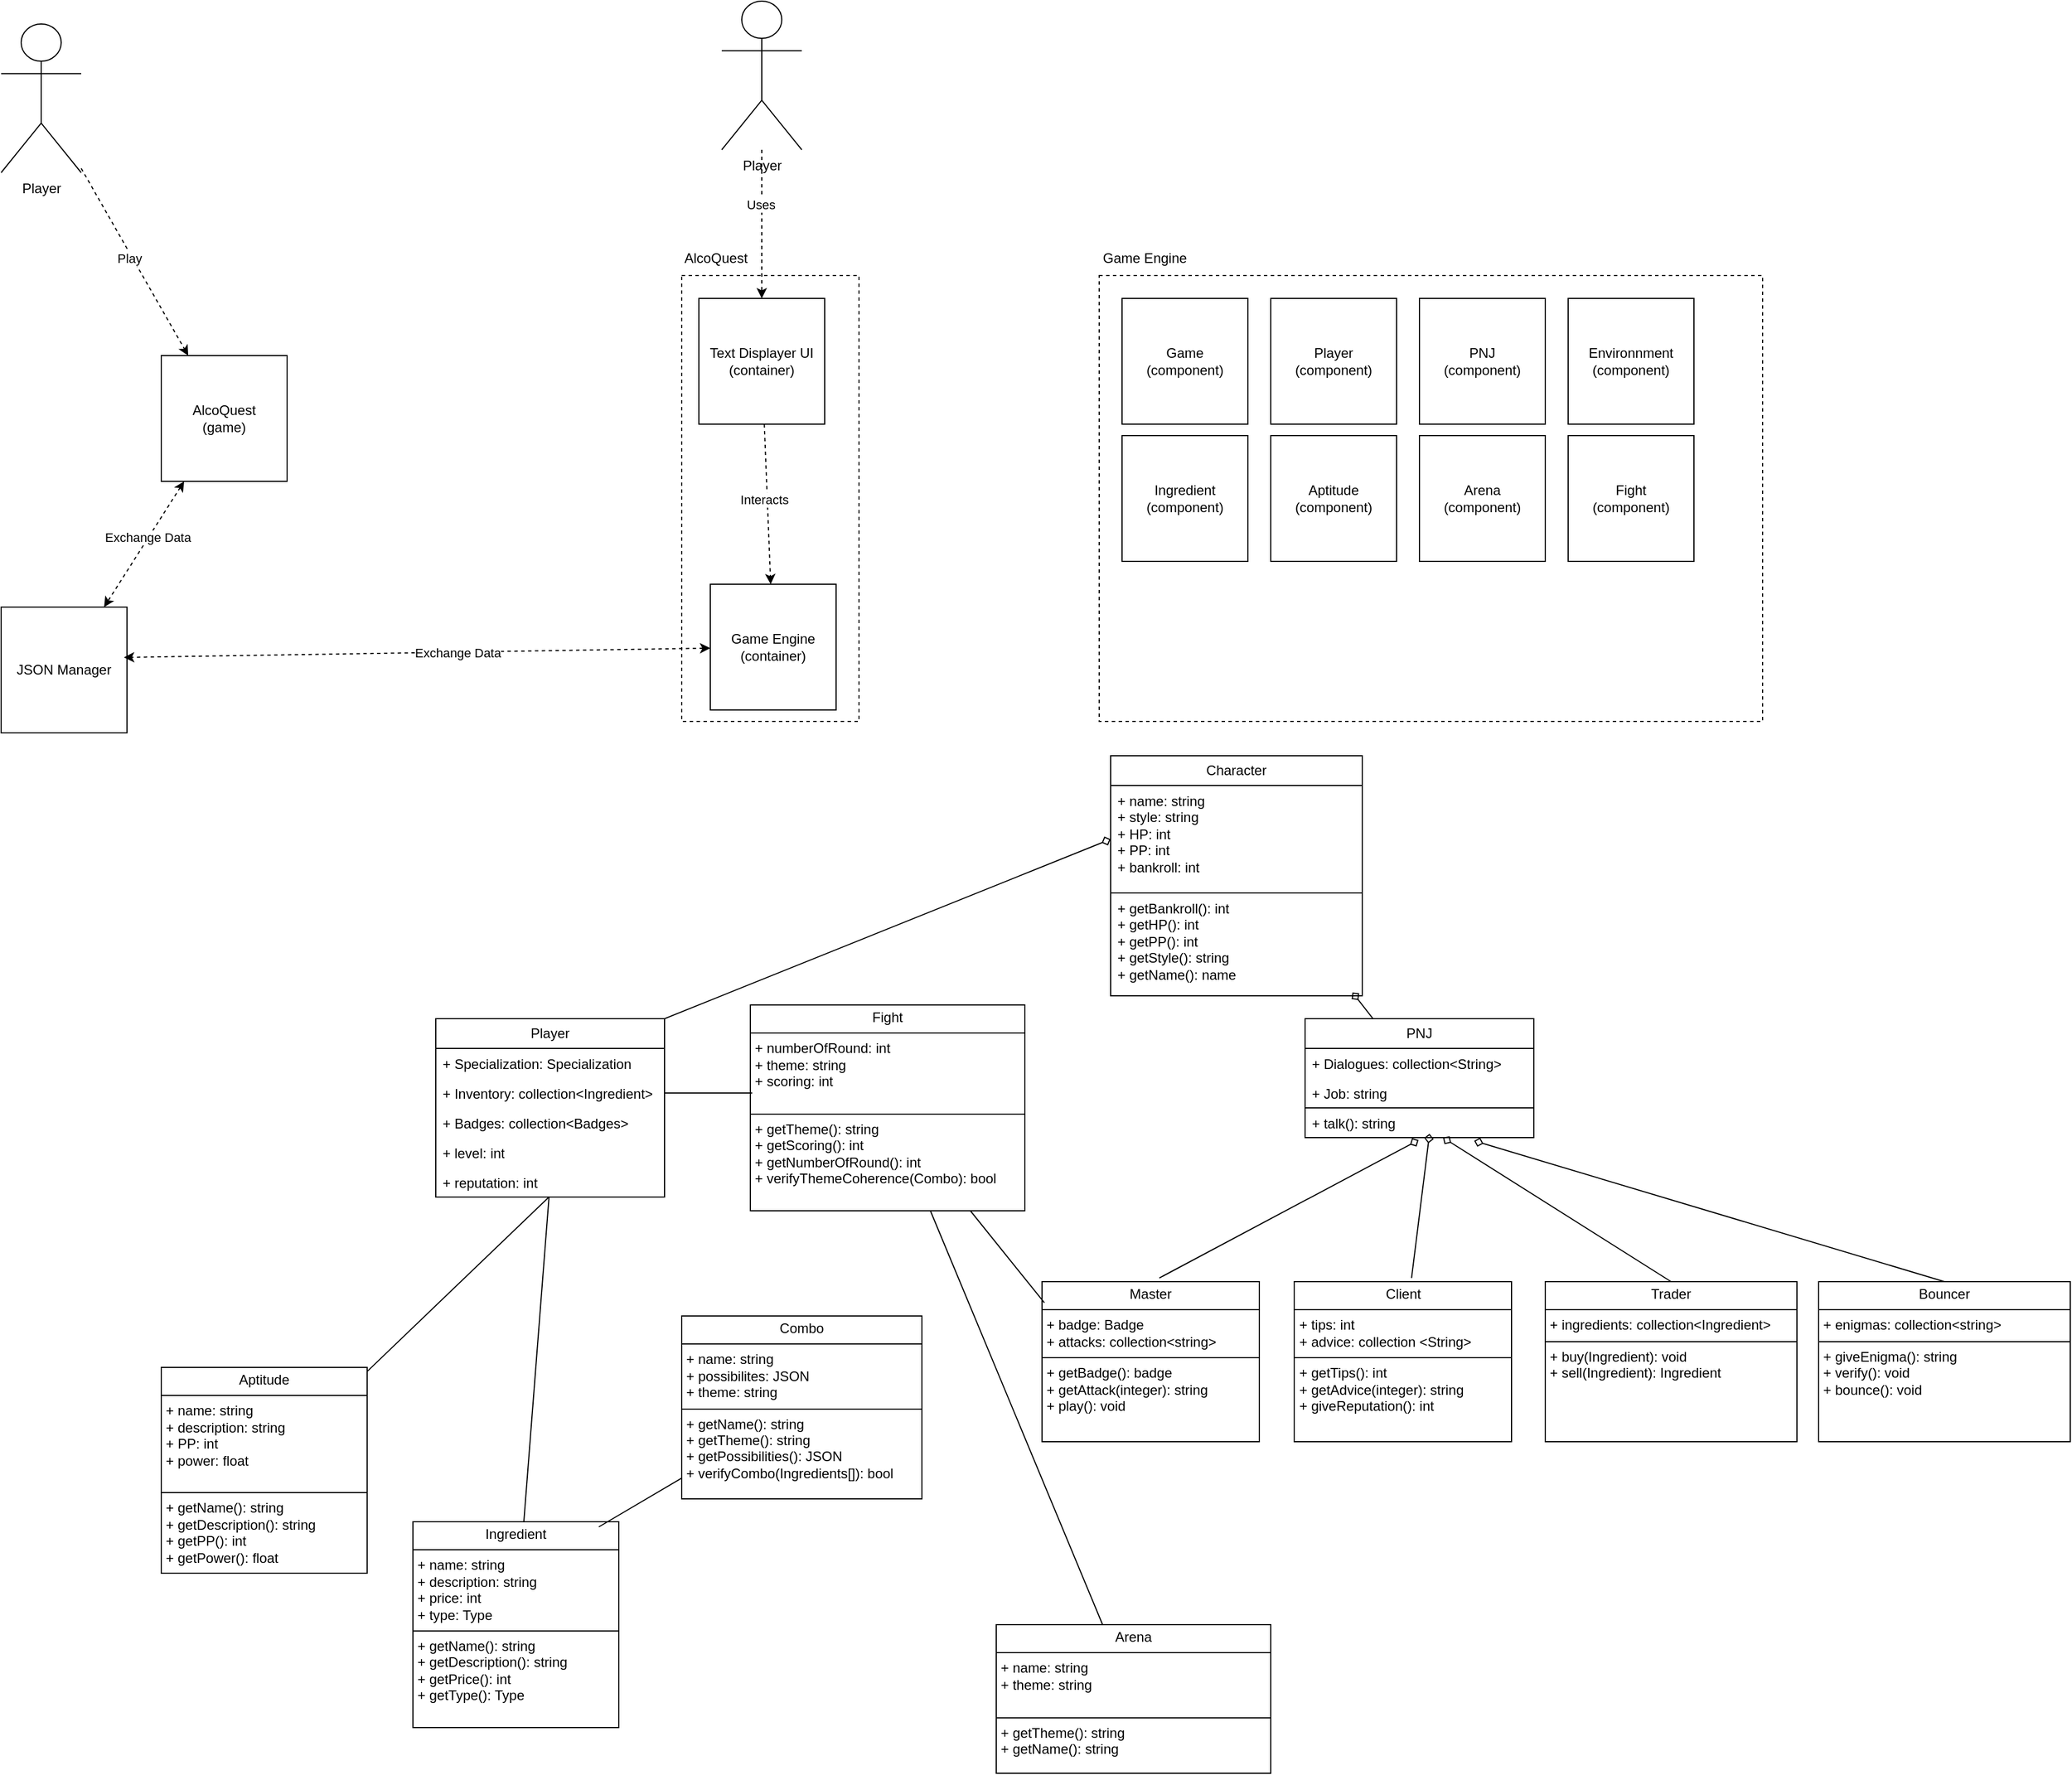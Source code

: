 <mxfile version="26.0.12">
  <diagram name="Page-1" id="5f0bae14-7c28-e335-631c-24af17079c00">
    <mxGraphModel dx="1247" dy="682" grid="1" gridSize="10" guides="1" tooltips="1" connect="1" arrows="1" fold="1" page="1" pageScale="1" pageWidth="1100" pageHeight="850" background="none" math="0" shadow="0">
      <root>
        <mxCell id="0" />
        <mxCell id="1" parent="0" />
        <mxCell id="gI3xQYmYV_6_grRqF8g4-20" value="" style="rounded=0;whiteSpace=wrap;html=1;dashed=1;fillColor=none;" parent="1" vertex="1">
          <mxGeometry x="765" y="320" width="155" height="390" as="geometry" />
        </mxCell>
        <mxCell id="gI3xQYmYV_6_grRqF8g4-14" style="rounded=0;orthogonalLoop=1;jettySize=auto;html=1;dashed=1;startArrow=classic;startFill=1;" parent="1" source="gI3xQYmYV_6_grRqF8g4-1" target="gI3xQYmYV_6_grRqF8g4-12" edge="1">
          <mxGeometry relative="1" as="geometry" />
        </mxCell>
        <mxCell id="gI3xQYmYV_6_grRqF8g4-17" value="Exchange Data" style="edgeLabel;html=1;align=center;verticalAlign=middle;resizable=0;points=[];" parent="gI3xQYmYV_6_grRqF8g4-14" vertex="1" connectable="0">
          <mxGeometry x="-0.111" y="-1" relative="1" as="geometry">
            <mxPoint as="offset" />
          </mxGeometry>
        </mxCell>
        <mxCell id="gI3xQYmYV_6_grRqF8g4-16" style="rounded=0;orthogonalLoop=1;jettySize=auto;html=1;entryX=0.5;entryY=0;entryDx=0;entryDy=0;dashed=1;" parent="1" source="gI3xQYmYV_6_grRqF8g4-19" target="gI3xQYmYV_6_grRqF8g4-15" edge="1">
          <mxGeometry relative="1" as="geometry" />
        </mxCell>
        <mxCell id="gI3xQYmYV_6_grRqF8g4-18" value="Uses" style="edgeLabel;html=1;align=center;verticalAlign=middle;resizable=0;points=[];" parent="gI3xQYmYV_6_grRqF8g4-16" vertex="1" connectable="0">
          <mxGeometry x="-0.272" y="-1" relative="1" as="geometry">
            <mxPoint as="offset" />
          </mxGeometry>
        </mxCell>
        <mxCell id="gI3xQYmYV_6_grRqF8g4-1" value="AlcoQuest&lt;div&gt;(game)&lt;/div&gt;" style="whiteSpace=wrap;html=1;aspect=fixed;" parent="1" vertex="1">
          <mxGeometry x="310" y="390" width="110" height="110" as="geometry" />
        </mxCell>
        <mxCell id="gI3xQYmYV_6_grRqF8g4-6" style="rounded=0;orthogonalLoop=1;jettySize=auto;html=1;dashed=1;" parent="1" source="gI3xQYmYV_6_grRqF8g4-2" target="gI3xQYmYV_6_grRqF8g4-1" edge="1">
          <mxGeometry relative="1" as="geometry" />
        </mxCell>
        <mxCell id="gI3xQYmYV_6_grRqF8g4-9" value="Play" style="edgeLabel;html=1;align=center;verticalAlign=middle;resizable=0;points=[];" parent="gI3xQYmYV_6_grRqF8g4-6" vertex="1" connectable="0">
          <mxGeometry x="-0.061" y="-3" relative="1" as="geometry">
            <mxPoint as="offset" />
          </mxGeometry>
        </mxCell>
        <mxCell id="gI3xQYmYV_6_grRqF8g4-2" value="Player" style="shape=umlActor;verticalLabelPosition=bottom;verticalAlign=top;html=1;fillColor=none;" parent="1" vertex="1">
          <mxGeometry x="170" y="100" width="70" height="130" as="geometry" />
        </mxCell>
        <mxCell id="gI3xQYmYV_6_grRqF8g4-12" value="JSON Manager" style="whiteSpace=wrap;html=1;aspect=fixed;" parent="1" vertex="1">
          <mxGeometry x="170" y="610" width="110" height="110" as="geometry" />
        </mxCell>
        <mxCell id="gI3xQYmYV_6_grRqF8g4-15" value="Text Displayer UI&lt;div&gt;(container)&lt;/div&gt;" style="whiteSpace=wrap;html=1;aspect=fixed;" parent="1" vertex="1">
          <mxGeometry x="780" y="340" width="110" height="110" as="geometry" />
        </mxCell>
        <mxCell id="gI3xQYmYV_6_grRqF8g4-19" value="Player" style="shape=umlActor;verticalLabelPosition=bottom;verticalAlign=top;html=1;fillColor=none;" parent="1" vertex="1">
          <mxGeometry x="800" y="80" width="70" height="130" as="geometry" />
        </mxCell>
        <mxCell id="gI3xQYmYV_6_grRqF8g4-26" value="Game Engine&lt;div&gt;(container)&lt;/div&gt;" style="whiteSpace=wrap;html=1;aspect=fixed;" parent="1" vertex="1">
          <mxGeometry x="790" y="590" width="110" height="110" as="geometry" />
        </mxCell>
        <mxCell id="gI3xQYmYV_6_grRqF8g4-27" value="AlcoQuest" style="text;html=1;align=center;verticalAlign=middle;whiteSpace=wrap;rounded=0;" parent="1" vertex="1">
          <mxGeometry x="765" y="290" width="60" height="30" as="geometry" />
        </mxCell>
        <mxCell id="gI3xQYmYV_6_grRqF8g4-29" style="rounded=0;orthogonalLoop=1;jettySize=auto;html=1;dashed=1;" parent="1" source="gI3xQYmYV_6_grRqF8g4-15" target="gI3xQYmYV_6_grRqF8g4-26" edge="1">
          <mxGeometry relative="1" as="geometry">
            <mxPoint x="910" y="390" as="sourcePoint" />
            <mxPoint x="1004" y="554" as="targetPoint" />
          </mxGeometry>
        </mxCell>
        <mxCell id="gI3xQYmYV_6_grRqF8g4-30" value="Interacts" style="edgeLabel;html=1;align=center;verticalAlign=middle;resizable=0;points=[];" parent="gI3xQYmYV_6_grRqF8g4-29" vertex="1" connectable="0">
          <mxGeometry x="-0.061" y="-3" relative="1" as="geometry">
            <mxPoint as="offset" />
          </mxGeometry>
        </mxCell>
        <mxCell id="gI3xQYmYV_6_grRqF8g4-37" style="rounded=0;orthogonalLoop=1;jettySize=auto;html=1;entryX=0.976;entryY=0.4;entryDx=0;entryDy=0;entryPerimeter=0;dashed=1;startArrow=classic;startFill=1;" parent="1" source="gI3xQYmYV_6_grRqF8g4-26" target="gI3xQYmYV_6_grRqF8g4-12" edge="1">
          <mxGeometry relative="1" as="geometry" />
        </mxCell>
        <mxCell id="gI3xQYmYV_6_grRqF8g4-38" value="Exchange Data" style="edgeLabel;html=1;align=center;verticalAlign=middle;resizable=0;points=[];" parent="gI3xQYmYV_6_grRqF8g4-37" vertex="1" connectable="0">
          <mxGeometry x="-0.138" relative="1" as="geometry">
            <mxPoint as="offset" />
          </mxGeometry>
        </mxCell>
        <mxCell id="gI3xQYmYV_6_grRqF8g4-40" value="" style="rounded=0;whiteSpace=wrap;html=1;dashed=1;fillColor=none;" parent="1" vertex="1">
          <mxGeometry x="1130" y="320" width="580" height="390" as="geometry" />
        </mxCell>
        <mxCell id="gI3xQYmYV_6_grRqF8g4-41" value="Game&lt;div&gt;(component&lt;span style=&quot;background-color: transparent;&quot;&gt;)&lt;/span&gt;&lt;/div&gt;" style="whiteSpace=wrap;html=1;aspect=fixed;" parent="1" vertex="1">
          <mxGeometry x="1150" y="340" width="110" height="110" as="geometry" />
        </mxCell>
        <mxCell id="gI3xQYmYV_6_grRqF8g4-42" value="Game Engine" style="text;html=1;align=center;verticalAlign=middle;whiteSpace=wrap;rounded=0;" parent="1" vertex="1">
          <mxGeometry x="1130" y="290" width="80" height="30" as="geometry" />
        </mxCell>
        <mxCell id="gI3xQYmYV_6_grRqF8g4-44" value="Player&lt;div&gt;(component)&lt;/div&gt;" style="whiteSpace=wrap;html=1;aspect=fixed;" parent="1" vertex="1">
          <mxGeometry x="1280" y="340" width="110" height="110" as="geometry" />
        </mxCell>
        <mxCell id="gI3xQYmYV_6_grRqF8g4-45" value="Aptitude&lt;div&gt;(component&lt;span style=&quot;background-color: transparent;&quot;&gt;)&lt;/span&gt;&lt;/div&gt;" style="whiteSpace=wrap;html=1;aspect=fixed;" parent="1" vertex="1">
          <mxGeometry x="1280" y="460" width="110" height="110" as="geometry" />
        </mxCell>
        <mxCell id="gI3xQYmYV_6_grRqF8g4-46" value="Arena&lt;div&gt;(component&lt;span style=&quot;background-color: transparent;&quot;&gt;)&lt;/span&gt;&lt;/div&gt;" style="whiteSpace=wrap;html=1;aspect=fixed;" parent="1" vertex="1">
          <mxGeometry x="1410" y="460" width="110" height="110" as="geometry" />
        </mxCell>
        <mxCell id="gI3xQYmYV_6_grRqF8g4-47" value="Ingredient&lt;div&gt;(component&lt;span style=&quot;background-color: transparent;&quot;&gt;)&lt;/span&gt;&lt;/div&gt;" style="whiteSpace=wrap;html=1;aspect=fixed;" parent="1" vertex="1">
          <mxGeometry x="1150" y="460" width="110" height="110" as="geometry" />
        </mxCell>
        <mxCell id="gI3xQYmYV_6_grRqF8g4-48" value="PNJ&lt;div&gt;(component)&lt;/div&gt;" style="whiteSpace=wrap;html=1;aspect=fixed;" parent="1" vertex="1">
          <mxGeometry x="1410" y="340" width="110" height="110" as="geometry" />
        </mxCell>
        <mxCell id="gI3xQYmYV_6_grRqF8g4-49" value="Environnment&lt;div&gt;(component)&lt;/div&gt;" style="whiteSpace=wrap;html=1;aspect=fixed;" parent="1" vertex="1">
          <mxGeometry x="1540" y="340" width="110" height="110" as="geometry" />
        </mxCell>
        <mxCell id="gI3xQYmYV_6_grRqF8g4-51" value="Fight&lt;div&gt;(component&lt;span style=&quot;background-color: transparent;&quot;&gt;)&lt;/span&gt;&lt;/div&gt;" style="whiteSpace=wrap;html=1;aspect=fixed;" parent="1" vertex="1">
          <mxGeometry x="1540" y="460" width="110" height="110" as="geometry" />
        </mxCell>
        <mxCell id="HkQwSMn7QL4Rp_1mcgci-23" style="rounded=0;orthogonalLoop=1;jettySize=auto;html=1;endArrow=diamond;endFill=0;entryX=0;entryY=0.5;entryDx=0;entryDy=0;exitX=1;exitY=0;exitDx=0;exitDy=0;" edge="1" parent="1" source="HkQwSMn7QL4Rp_1mcgci-1" target="HkQwSMn7QL4Rp_1mcgci-16">
          <mxGeometry relative="1" as="geometry">
            <mxPoint x="1160" y="805.0" as="targetPoint" />
          </mxGeometry>
        </mxCell>
        <mxCell id="HkQwSMn7QL4Rp_1mcgci-1" value="Player" style="swimlane;fontStyle=0;childLayout=stackLayout;horizontal=1;startSize=26;fillColor=none;horizontalStack=0;resizeParent=1;resizeParentMax=0;resizeLast=0;collapsible=1;marginBottom=0;whiteSpace=wrap;html=1;" vertex="1" parent="1">
          <mxGeometry x="550" y="970" width="200" height="156" as="geometry" />
        </mxCell>
        <mxCell id="HkQwSMn7QL4Rp_1mcgci-3" value="+ Specialization: Specialization" style="text;strokeColor=none;fillColor=none;align=left;verticalAlign=top;spacingLeft=4;spacingRight=4;overflow=hidden;rotatable=0;points=[[0,0.5],[1,0.5]];portConstraint=eastwest;whiteSpace=wrap;html=1;" vertex="1" parent="HkQwSMn7QL4Rp_1mcgci-1">
          <mxGeometry y="26" width="200" height="26" as="geometry" />
        </mxCell>
        <mxCell id="HkQwSMn7QL4Rp_1mcgci-5" value="+ Inventory: collection&amp;lt;Ingredient&amp;gt;" style="text;strokeColor=none;fillColor=none;align=left;verticalAlign=top;spacingLeft=4;spacingRight=4;overflow=hidden;rotatable=0;points=[[0,0.5],[1,0.5]];portConstraint=eastwest;whiteSpace=wrap;html=1;" vertex="1" parent="HkQwSMn7QL4Rp_1mcgci-1">
          <mxGeometry y="52" width="200" height="26" as="geometry" />
        </mxCell>
        <mxCell id="HkQwSMn7QL4Rp_1mcgci-4" value="+ Badges: collection&amp;lt;Badges&amp;gt;" style="text;strokeColor=none;fillColor=none;align=left;verticalAlign=top;spacingLeft=4;spacingRight=4;overflow=hidden;rotatable=0;points=[[0,0.5],[1,0.5]];portConstraint=eastwest;whiteSpace=wrap;html=1;" vertex="1" parent="HkQwSMn7QL4Rp_1mcgci-1">
          <mxGeometry y="78" width="200" height="26" as="geometry" />
        </mxCell>
        <mxCell id="HkQwSMn7QL4Rp_1mcgci-6" value="+ level: int" style="text;strokeColor=none;fillColor=none;align=left;verticalAlign=top;spacingLeft=4;spacingRight=4;overflow=hidden;rotatable=0;points=[[0,0.5],[1,0.5]];portConstraint=eastwest;whiteSpace=wrap;html=1;" vertex="1" parent="HkQwSMn7QL4Rp_1mcgci-1">
          <mxGeometry y="104" width="200" height="26" as="geometry" />
        </mxCell>
        <mxCell id="HkQwSMn7QL4Rp_1mcgci-7" value="+ reputation: int" style="text;strokeColor=none;fillColor=none;align=left;verticalAlign=top;spacingLeft=4;spacingRight=4;overflow=hidden;rotatable=0;points=[[0,0.5],[1,0.5]];portConstraint=eastwest;whiteSpace=wrap;html=1;" vertex="1" parent="HkQwSMn7QL4Rp_1mcgci-1">
          <mxGeometry y="130" width="200" height="26" as="geometry" />
        </mxCell>
        <mxCell id="HkQwSMn7QL4Rp_1mcgci-8" value="PNJ" style="swimlane;fontStyle=0;childLayout=stackLayout;horizontal=1;startSize=26;fillColor=none;horizontalStack=0;resizeParent=1;resizeParentMax=0;resizeLast=0;collapsible=1;marginBottom=0;whiteSpace=wrap;html=1;" vertex="1" parent="1">
          <mxGeometry x="1310" y="970" width="200" height="104" as="geometry" />
        </mxCell>
        <mxCell id="HkQwSMn7QL4Rp_1mcgci-10" value="+ Dialogues: collection&amp;lt;String&amp;gt;" style="text;strokeColor=none;fillColor=none;align=left;verticalAlign=top;spacingLeft=4;spacingRight=4;overflow=hidden;rotatable=0;points=[[0,0.5],[1,0.5]];portConstraint=eastwest;whiteSpace=wrap;html=1;" vertex="1" parent="HkQwSMn7QL4Rp_1mcgci-8">
          <mxGeometry y="26" width="200" height="26" as="geometry" />
        </mxCell>
        <mxCell id="HkQwSMn7QL4Rp_1mcgci-48" value="+ Job: string" style="text;strokeColor=none;fillColor=none;align=left;verticalAlign=top;spacingLeft=4;spacingRight=4;overflow=hidden;rotatable=0;points=[[0,0.5],[1,0.5]];portConstraint=eastwest;whiteSpace=wrap;html=1;" vertex="1" parent="HkQwSMn7QL4Rp_1mcgci-8">
          <mxGeometry y="52" width="200" height="26" as="geometry" />
        </mxCell>
        <mxCell id="HkQwSMn7QL4Rp_1mcgci-11" value="+ talk(): string" style="text;strokeColor=default;fillColor=none;align=left;verticalAlign=top;spacingLeft=4;spacingRight=4;overflow=hidden;rotatable=0;points=[[0,0.5],[1,0.5]];portConstraint=eastwest;whiteSpace=wrap;html=1;" vertex="1" parent="HkQwSMn7QL4Rp_1mcgci-8">
          <mxGeometry y="78" width="200" height="26" as="geometry" />
        </mxCell>
        <mxCell id="HkQwSMn7QL4Rp_1mcgci-15" value="Character" style="swimlane;fontStyle=0;childLayout=stackLayout;horizontal=1;startSize=26;fillColor=none;horizontalStack=0;resizeParent=1;resizeParentMax=0;resizeLast=0;collapsible=1;marginBottom=0;whiteSpace=wrap;html=1;" vertex="1" parent="1">
          <mxGeometry x="1140" y="740" width="220" height="210" as="geometry" />
        </mxCell>
        <mxCell id="HkQwSMn7QL4Rp_1mcgci-16" value="+ name: string&lt;div&gt;+ style: string&lt;br&gt;&lt;/div&gt;&lt;div&gt;+ HP: int&lt;br&gt;&lt;/div&gt;&lt;div&gt;+ PP: int&lt;br&gt;&lt;/div&gt;&lt;div&gt;+ bankroll: int&lt;br&gt;&lt;/div&gt;" style="text;strokeColor=none;fillColor=none;align=left;verticalAlign=top;spacingLeft=4;spacingRight=4;overflow=hidden;rotatable=0;points=[[0,0.5],[1,0.5]];portConstraint=eastwest;whiteSpace=wrap;html=1;" vertex="1" parent="HkQwSMn7QL4Rp_1mcgci-15">
          <mxGeometry y="26" width="220" height="94" as="geometry" />
        </mxCell>
        <mxCell id="HkQwSMn7QL4Rp_1mcgci-62" value="+ getBankroll(): int&lt;div&gt;+ getHP(): int&lt;br&gt;&lt;/div&gt;&lt;div&gt;+ getPP(): int&lt;br&gt;&lt;/div&gt;&lt;div&gt;+ getStyle(): string&lt;br&gt;&lt;/div&gt;&lt;div&gt;+ getName(): name&lt;br&gt;&lt;/div&gt;" style="text;strokeColor=default;fillColor=none;align=left;verticalAlign=top;spacingLeft=4;spacingRight=4;overflow=hidden;rotatable=0;points=[[0,0.5],[1,0.5]];portConstraint=eastwest;whiteSpace=wrap;html=1;" vertex="1" parent="HkQwSMn7QL4Rp_1mcgci-15">
          <mxGeometry y="120" width="220" height="90" as="geometry" />
        </mxCell>
        <mxCell id="HkQwSMn7QL4Rp_1mcgci-25" style="rounded=0;orthogonalLoop=1;jettySize=auto;html=1;endArrow=diamond;endFill=0;entryX=0.961;entryY=0.967;entryDx=0;entryDy=0;entryPerimeter=0;" edge="1" parent="1" source="HkQwSMn7QL4Rp_1mcgci-8" target="HkQwSMn7QL4Rp_1mcgci-62">
          <mxGeometry relative="1" as="geometry">
            <mxPoint x="1360" y="900" as="targetPoint" />
          </mxGeometry>
        </mxCell>
        <mxCell id="HkQwSMn7QL4Rp_1mcgci-29" style="rounded=0;orthogonalLoop=1;jettySize=auto;html=1;entryX=0.496;entryY=1.082;entryDx=0;entryDy=0;entryPerimeter=0;endArrow=diamond;endFill=0;exitX=0.54;exitY=-0.023;exitDx=0;exitDy=0;exitPerimeter=0;" edge="1" parent="1" source="HkQwSMn7QL4Rp_1mcgci-42" target="HkQwSMn7QL4Rp_1mcgci-11">
          <mxGeometry relative="1" as="geometry">
            <mxPoint x="1247.847" y="1197" as="sourcePoint" />
          </mxGeometry>
        </mxCell>
        <mxCell id="HkQwSMn7QL4Rp_1mcgci-42" value="&lt;p style=&quot;margin:0px;margin-top:4px;text-align:center;&quot;&gt;Master&lt;/p&gt;&lt;hr size=&quot;1&quot; style=&quot;border-style:solid;&quot;&gt;&lt;p style=&quot;margin:0px;margin-left:4px;&quot;&gt;+ badge: Badge&lt;br&gt;+ attacks: collection&amp;lt;string&amp;gt;&lt;/p&gt;&lt;hr size=&quot;1&quot; style=&quot;border-style:solid;&quot;&gt;&lt;p style=&quot;margin:0px;margin-left:4px;&quot;&gt;+ getBadge(): badge&lt;br&gt;+ getAttack(integer): string&lt;/p&gt;&lt;p style=&quot;margin:0px;margin-left:4px;&quot;&gt;+ play(): void&lt;/p&gt;" style="verticalAlign=top;align=left;overflow=fill;html=1;whiteSpace=wrap;" vertex="1" parent="1">
          <mxGeometry x="1080" y="1200" width="190" height="140" as="geometry" />
        </mxCell>
        <mxCell id="HkQwSMn7QL4Rp_1mcgci-43" style="rounded=0;orthogonalLoop=1;jettySize=auto;html=1;entryX=0.544;entryY=0.871;entryDx=0;entryDy=0;entryPerimeter=0;endArrow=diamond;endFill=0;exitX=0.54;exitY=-0.023;exitDx=0;exitDy=0;exitPerimeter=0;" edge="1" parent="1" source="HkQwSMn7QL4Rp_1mcgci-44" target="HkQwSMn7QL4Rp_1mcgci-11">
          <mxGeometry relative="1" as="geometry">
            <mxPoint x="1468.347" y="1197" as="sourcePoint" />
            <mxPoint x="1629.5" y="1050" as="targetPoint" />
          </mxGeometry>
        </mxCell>
        <mxCell id="HkQwSMn7QL4Rp_1mcgci-44" value="&lt;p style=&quot;margin:0px;margin-top:4px;text-align:center;&quot;&gt;Client&lt;/p&gt;&lt;hr size=&quot;1&quot; style=&quot;border-style:solid;&quot;&gt;&lt;p style=&quot;margin:0px;margin-left:4px;&quot;&gt;+ tips: int&lt;br&gt;+ advice: collection &amp;lt;String&amp;gt;&lt;/p&gt;&lt;hr size=&quot;1&quot; style=&quot;border-style:solid;&quot;&gt;&lt;p style=&quot;margin:0px;margin-left:4px;&quot;&gt;+ getTips(): int&lt;br&gt;+ getAdvice(integer): string&lt;/p&gt;&lt;p style=&quot;margin:0px;margin-left:4px;&quot;&gt;+ giveReputation(): int&lt;/p&gt;" style="verticalAlign=top;align=left;overflow=fill;html=1;whiteSpace=wrap;" vertex="1" parent="1">
          <mxGeometry x="1300.5" y="1200" width="190" height="140" as="geometry" />
        </mxCell>
        <mxCell id="HkQwSMn7QL4Rp_1mcgci-49" value="&lt;p style=&quot;margin:0px;margin-top:4px;text-align:center;&quot;&gt;Trader&lt;/p&gt;&lt;hr size=&quot;1&quot; style=&quot;border-style:solid;&quot;&gt;&lt;p style=&quot;margin:0px;margin-left:4px;&quot;&gt;+ ingredients: collection&amp;lt;Ingredient&amp;gt;&lt;br&gt;&lt;/p&gt;&lt;hr size=&quot;1&quot; style=&quot;border-style:solid;&quot;&gt;&lt;p style=&quot;margin:0px;margin-left:4px;&quot;&gt;+ buy(Ingredient): void&lt;br&gt;+ sell(Ingredient): Ingredient&lt;br&gt;&lt;/p&gt;" style="verticalAlign=top;align=left;overflow=fill;html=1;whiteSpace=wrap;" vertex="1" parent="1">
          <mxGeometry x="1520" y="1200" width="220" height="140" as="geometry" />
        </mxCell>
        <mxCell id="HkQwSMn7QL4Rp_1mcgci-50" style="rounded=0;orthogonalLoop=1;jettySize=auto;html=1;endArrow=diamond;endFill=0;exitX=0.5;exitY=0;exitDx=0;exitDy=0;" edge="1" parent="1" source="HkQwSMn7QL4Rp_1mcgci-49" target="HkQwSMn7QL4Rp_1mcgci-11">
          <mxGeometry relative="1" as="geometry">
            <mxPoint x="1630" y="1177" as="sourcePoint" />
            <mxPoint x="1637" y="1056" as="targetPoint" />
          </mxGeometry>
        </mxCell>
        <mxCell id="HkQwSMn7QL4Rp_1mcgci-52" value="&lt;p style=&quot;margin:0px;margin-top:4px;text-align:center;&quot;&gt;Bouncer&lt;/p&gt;&lt;hr size=&quot;1&quot; style=&quot;border-style:solid;&quot;&gt;&lt;p style=&quot;margin:0px;margin-left:4px;&quot;&gt;+ enigmas: collection&amp;lt;string&amp;gt;&lt;br&gt;&lt;/p&gt;&lt;hr size=&quot;1&quot; style=&quot;border-style:solid;&quot;&gt;&lt;p style=&quot;margin:0px;margin-left:4px;&quot;&gt;+ giveEnigma(): string&lt;br&gt;+ verify(): void&lt;br&gt;&lt;/p&gt;&lt;p style=&quot;margin:0px;margin-left:4px;&quot;&gt;+ bounce(): void&lt;/p&gt;" style="verticalAlign=top;align=left;overflow=fill;html=1;whiteSpace=wrap;" vertex="1" parent="1">
          <mxGeometry x="1759" y="1200" width="220" height="140" as="geometry" />
        </mxCell>
        <mxCell id="HkQwSMn7QL4Rp_1mcgci-53" style="rounded=0;orthogonalLoop=1;jettySize=auto;html=1;endArrow=diamond;endFill=0;exitX=0.5;exitY=0;exitDx=0;exitDy=0;entryX=0.739;entryY=1.108;entryDx=0;entryDy=0;entryPerimeter=0;" edge="1" parent="1" source="HkQwSMn7QL4Rp_1mcgci-52" target="HkQwSMn7QL4Rp_1mcgci-11">
          <mxGeometry relative="1" as="geometry">
            <mxPoint x="1869" y="1177" as="sourcePoint" />
            <mxPoint x="1670" y="1074" as="targetPoint" />
          </mxGeometry>
        </mxCell>
        <mxCell id="HkQwSMn7QL4Rp_1mcgci-68" style="rounded=0;orthogonalLoop=1;jettySize=auto;html=1;endArrow=none;startFill=0;" edge="1" parent="1" source="HkQwSMn7QL4Rp_1mcgci-54" target="HkQwSMn7QL4Rp_1mcgci-7">
          <mxGeometry relative="1" as="geometry" />
        </mxCell>
        <mxCell id="HkQwSMn7QL4Rp_1mcgci-54" value="&lt;p style=&quot;margin:0px;margin-top:4px;text-align:center;&quot;&gt;Ingredient&lt;/p&gt;&lt;hr size=&quot;1&quot; style=&quot;border-style:solid;&quot;&gt;&lt;p style=&quot;margin:0px;margin-left:4px;&quot;&gt;+ name: string&lt;br&gt;+ description: string&lt;/p&gt;&lt;p style=&quot;margin:0px;margin-left:4px;&quot;&gt;+ price: int&lt;/p&gt;&lt;p style=&quot;margin:0px;margin-left:4px;&quot;&gt;+ type: Type&lt;/p&gt;&lt;hr size=&quot;1&quot; style=&quot;border-style:solid;&quot;&gt;&lt;p style=&quot;margin:0px;margin-left:4px;&quot;&gt;+ getName(): string&lt;br&gt;+ getDescription(): string&lt;/p&gt;&lt;p style=&quot;margin:0px;margin-left:4px;&quot;&gt;+ getPrice(): int&lt;/p&gt;&lt;p style=&quot;margin:0px;margin-left:4px;&quot;&gt;+ getType(): Type&lt;/p&gt;" style="verticalAlign=top;align=left;overflow=fill;html=1;whiteSpace=wrap;" vertex="1" parent="1">
          <mxGeometry x="530" y="1410" width="180" height="180" as="geometry" />
        </mxCell>
        <mxCell id="HkQwSMn7QL4Rp_1mcgci-55" value="&lt;p style=&quot;margin:0px;margin-top:4px;text-align:center;&quot;&gt;Combo&lt;/p&gt;&lt;hr size=&quot;1&quot; style=&quot;border-style:solid;&quot;&gt;&lt;p style=&quot;margin:0px;margin-left:4px;&quot;&gt;+ name: string&lt;br&gt;+ possibilites: JSON&lt;/p&gt;&lt;p style=&quot;margin:0px;margin-left:4px;&quot;&gt;+ theme: string&lt;/p&gt;&lt;hr size=&quot;1&quot; style=&quot;border-style:solid;&quot;&gt;&lt;p style=&quot;margin:0px;margin-left:4px;&quot;&gt;+ getName(): string&lt;/p&gt;&lt;p style=&quot;margin:0px;margin-left:4px;&quot;&gt;+ getTheme(): string&lt;br&gt;+ getPossibilities(): JSON&lt;/p&gt;&lt;p style=&quot;margin:0px;margin-left:4px;&quot;&gt;+ verifyCombo(Ingredients[]): bool&lt;br&gt;&lt;/p&gt;" style="verticalAlign=top;align=left;overflow=fill;html=1;whiteSpace=wrap;" vertex="1" parent="1">
          <mxGeometry x="765" y="1230" width="210" height="160" as="geometry" />
        </mxCell>
        <mxCell id="HkQwSMn7QL4Rp_1mcgci-56" value="&lt;p style=&quot;margin:0px;margin-top:4px;text-align:center;&quot;&gt;Aptitude&lt;br&gt;&lt;/p&gt;&lt;hr size=&quot;1&quot; style=&quot;border-style:solid;&quot;&gt;&lt;p style=&quot;margin:0px;margin-left:4px;&quot;&gt;+ name: string&lt;br&gt;+ description: string&lt;br&gt;&lt;/p&gt;&lt;p style=&quot;margin:0px;margin-left:4px;&quot;&gt;+ PP: int&lt;/p&gt;&lt;p style=&quot;margin:0px;margin-left:4px;&quot;&gt;+ power: float&lt;/p&gt;&lt;p style=&quot;margin:0px;margin-left:4px;&quot;&gt;&lt;br&gt;&lt;/p&gt;&lt;hr size=&quot;1&quot; style=&quot;border-style:solid;&quot;&gt;&lt;p style=&quot;margin:0px;margin-left:4px;&quot;&gt;+ getName(): string&lt;br&gt;+ getDescription(): string&lt;br&gt;&lt;/p&gt;&lt;p style=&quot;margin:0px;margin-left:4px;&quot;&gt;+ getPP(): int&lt;/p&gt;&lt;p style=&quot;margin:0px;margin-left:4px;&quot;&gt;+ getPower(): float&lt;/p&gt;&lt;p style=&quot;margin:0px;margin-left:4px;&quot;&gt;&lt;br&gt;&lt;/p&gt;" style="verticalAlign=top;align=left;overflow=fill;html=1;whiteSpace=wrap;" vertex="1" parent="1">
          <mxGeometry x="310" y="1275" width="180" height="180" as="geometry" />
        </mxCell>
        <mxCell id="HkQwSMn7QL4Rp_1mcgci-57" value="&lt;p style=&quot;margin:0px;margin-top:4px;text-align:center;&quot;&gt;Fight&lt;br&gt;&lt;/p&gt;&lt;hr size=&quot;1&quot; style=&quot;border-style:solid;&quot;&gt;&lt;p style=&quot;margin:0px;margin-left:4px;&quot;&gt;+ numberOfRound: int&lt;br&gt;+ theme: string&lt;br&gt;&lt;/p&gt;&lt;p style=&quot;margin:0px;margin-left:4px;&quot;&gt;+ scoring: int&lt;/p&gt;&lt;p style=&quot;margin:0px;margin-left:4px;&quot;&gt;&lt;br&gt;&lt;/p&gt;&lt;hr size=&quot;1&quot; style=&quot;border-style:solid;&quot;&gt;&lt;p style=&quot;margin:0px;margin-left:4px;&quot;&gt;+ getTheme(): string&lt;br&gt;+ getS&lt;span style=&quot;background-color: transparent;&quot;&gt;coring&lt;/span&gt;&lt;span style=&quot;background-color: transparent;&quot;&gt;(): int&lt;/span&gt;&lt;/p&gt;&lt;p style=&quot;margin:0px;margin-left:4px;&quot;&gt;+ getN&lt;span style=&quot;background-color: transparent;&quot;&gt;umberOfRound&lt;/span&gt;&lt;span style=&quot;background-color: transparent;&quot;&gt;(): int&lt;/span&gt;&lt;/p&gt;&lt;p style=&quot;margin:0px;margin-left:4px;&quot;&gt;&lt;span style=&quot;background-color: transparent;&quot;&gt;+ verifyThemeCoherence(Combo): bool&lt;/span&gt;&lt;/p&gt;&lt;p style=&quot;margin:0px;margin-left:4px;&quot;&gt;&lt;span style=&quot;background-color: transparent;&quot;&gt;&lt;br&gt;&lt;/span&gt;&lt;/p&gt;" style="verticalAlign=top;align=left;overflow=fill;html=1;whiteSpace=wrap;" vertex="1" parent="1">
          <mxGeometry x="825" y="958" width="240" height="180" as="geometry" />
        </mxCell>
        <mxCell id="HkQwSMn7QL4Rp_1mcgci-64" style="rounded=0;orthogonalLoop=1;jettySize=auto;html=1;endArrow=none;startFill=0;" edge="1" parent="1" source="HkQwSMn7QL4Rp_1mcgci-58" target="HkQwSMn7QL4Rp_1mcgci-57">
          <mxGeometry relative="1" as="geometry">
            <mxPoint x="860.0" y="1190" as="targetPoint" />
          </mxGeometry>
        </mxCell>
        <mxCell id="HkQwSMn7QL4Rp_1mcgci-58" value="&lt;p style=&quot;margin:0px;margin-top:4px;text-align:center;&quot;&gt;Arena&lt;br&gt;&lt;/p&gt;&lt;hr size=&quot;1&quot; style=&quot;border-style:solid;&quot;&gt;&lt;p style=&quot;margin:0px;margin-left:4px;&quot;&gt;+ name: string&lt;br&gt;&lt;/p&gt;&lt;p style=&quot;margin:0px;margin-left:4px;&quot;&gt;+ theme: string&lt;/p&gt;&lt;p style=&quot;margin:0px;margin-left:4px;&quot;&gt;&lt;br&gt;&lt;/p&gt;&lt;hr size=&quot;1&quot; style=&quot;border-style:solid;&quot;&gt;&lt;p style=&quot;margin:0px;margin-left:4px;&quot;&gt;+ getTheme(): string&lt;/p&gt;&lt;p style=&quot;margin:0px;margin-left:4px;&quot;&gt;+ getName(): string&lt;span style=&quot;background-color: transparent;&quot;&gt;&lt;br&gt;&lt;/span&gt;&lt;/p&gt;" style="verticalAlign=top;align=left;overflow=fill;html=1;whiteSpace=wrap;" vertex="1" parent="1">
          <mxGeometry x="1040" y="1500" width="240" height="130" as="geometry" />
        </mxCell>
        <mxCell id="HkQwSMn7QL4Rp_1mcgci-59" style="edgeStyle=orthogonalEdgeStyle;rounded=0;orthogonalLoop=1;jettySize=auto;html=1;entryX=0.007;entryY=0.428;entryDx=0;entryDy=0;entryPerimeter=0;endArrow=none;startFill=0;" edge="1" parent="1" source="HkQwSMn7QL4Rp_1mcgci-5" target="HkQwSMn7QL4Rp_1mcgci-57">
          <mxGeometry relative="1" as="geometry" />
        </mxCell>
        <mxCell id="HkQwSMn7QL4Rp_1mcgci-60" style="rounded=0;orthogonalLoop=1;jettySize=auto;html=1;entryX=0.011;entryY=0.132;entryDx=0;entryDy=0;entryPerimeter=0;endArrow=none;startFill=0;" edge="1" parent="1" source="HkQwSMn7QL4Rp_1mcgci-57" target="HkQwSMn7QL4Rp_1mcgci-42">
          <mxGeometry relative="1" as="geometry" />
        </mxCell>
        <mxCell id="HkQwSMn7QL4Rp_1mcgci-61" style="rounded=0;orthogonalLoop=1;jettySize=auto;html=1;entryX=0.494;entryY=1.003;entryDx=0;entryDy=0;entryPerimeter=0;endArrow=none;startFill=0;" edge="1" parent="1" source="HkQwSMn7QL4Rp_1mcgci-56" target="HkQwSMn7QL4Rp_1mcgci-7">
          <mxGeometry relative="1" as="geometry" />
        </mxCell>
        <mxCell id="HkQwSMn7QL4Rp_1mcgci-69" style="rounded=0;orthogonalLoop=1;jettySize=auto;html=1;entryX=0.903;entryY=0.025;entryDx=0;entryDy=0;entryPerimeter=0;endArrow=none;startFill=0;" edge="1" parent="1" source="HkQwSMn7QL4Rp_1mcgci-55" target="HkQwSMn7QL4Rp_1mcgci-54">
          <mxGeometry relative="1" as="geometry" />
        </mxCell>
      </root>
    </mxGraphModel>
  </diagram>
</mxfile>
